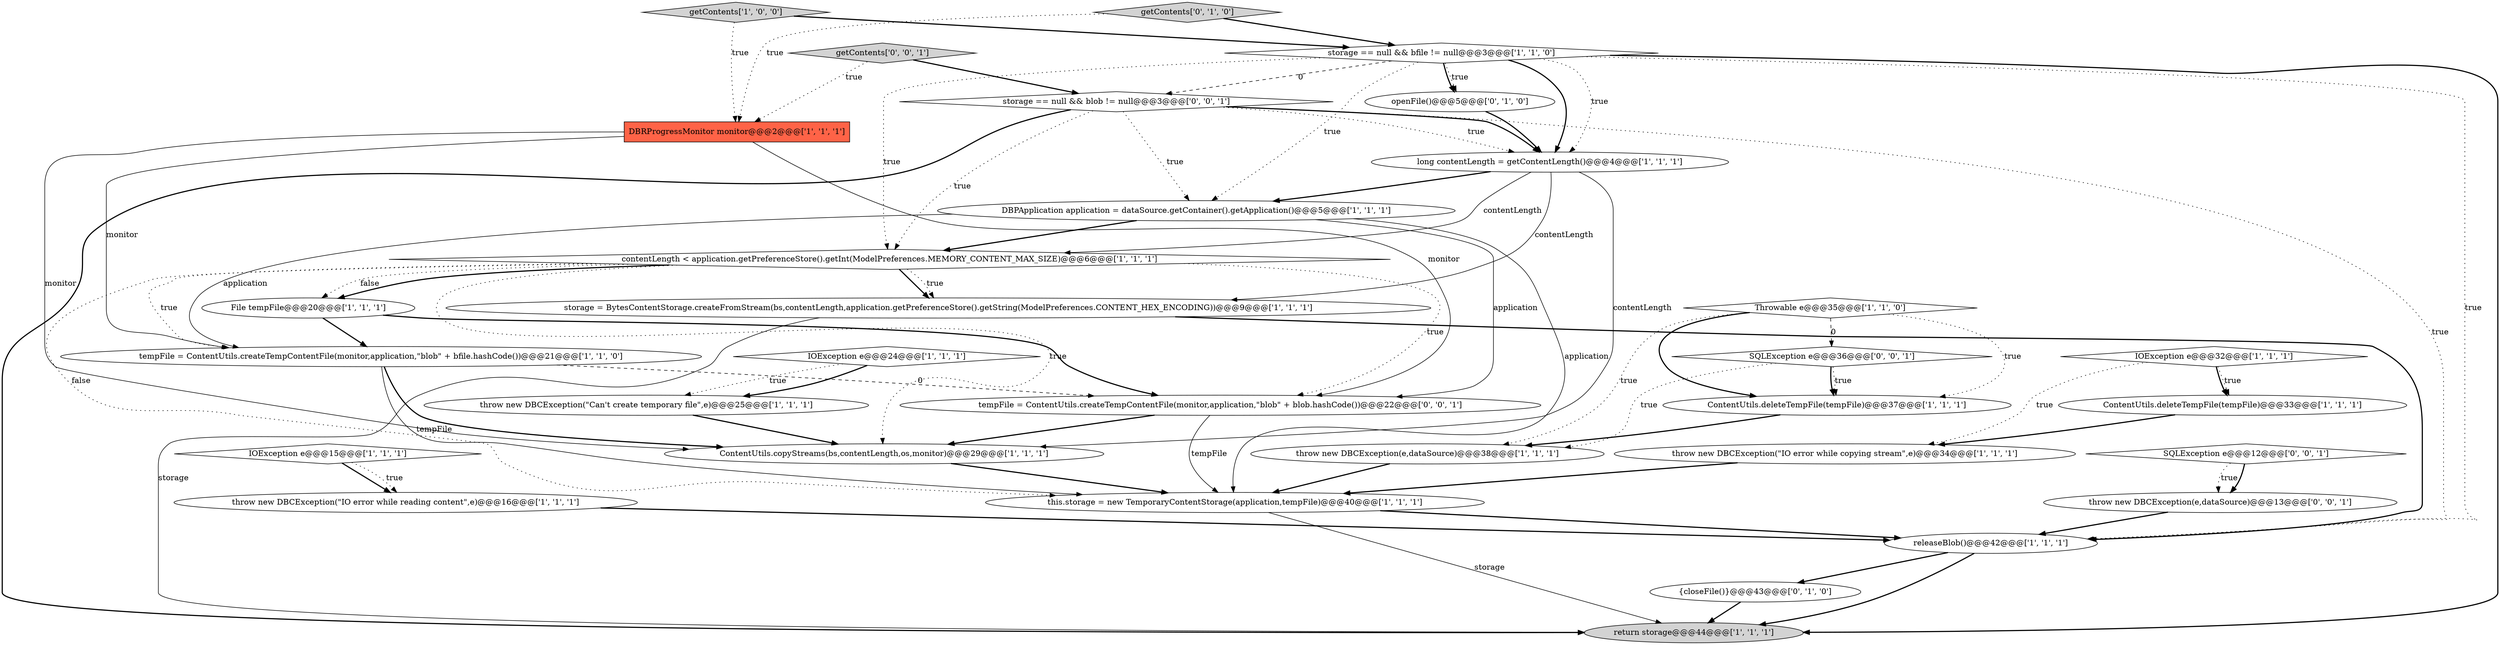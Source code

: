 digraph {
18 [style = filled, label = "long contentLength = getContentLength()@@@4@@@['1', '1', '1']", fillcolor = white, shape = ellipse image = "AAA0AAABBB1BBB"];
0 [style = filled, label = "ContentUtils.deleteTempFile(tempFile)@@@37@@@['1', '1', '1']", fillcolor = white, shape = ellipse image = "AAA0AAABBB1BBB"];
26 [style = filled, label = "getContents['0', '0', '1']", fillcolor = lightgray, shape = diamond image = "AAA0AAABBB3BBB"];
8 [style = filled, label = "ContentUtils.copyStreams(bs,contentLength,os,monitor)@@@29@@@['1', '1', '1']", fillcolor = white, shape = ellipse image = "AAA0AAABBB1BBB"];
9 [style = filled, label = "throw new DBCException(\"IO error while reading content\",e)@@@16@@@['1', '1', '1']", fillcolor = white, shape = ellipse image = "AAA0AAABBB1BBB"];
23 [style = filled, label = "{closeFile()}@@@43@@@['0', '1', '0']", fillcolor = white, shape = ellipse image = "AAA1AAABBB2BBB"];
19 [style = filled, label = "releaseBlob()@@@42@@@['1', '1', '1']", fillcolor = white, shape = ellipse image = "AAA0AAABBB1BBB"];
30 [style = filled, label = "tempFile = ContentUtils.createTempContentFile(monitor,application,\"blob\" + blob.hashCode())@@@22@@@['0', '0', '1']", fillcolor = white, shape = ellipse image = "AAA0AAABBB3BBB"];
21 [style = filled, label = "return storage@@@44@@@['1', '1', '1']", fillcolor = lightgray, shape = ellipse image = "AAA0AAABBB1BBB"];
5 [style = filled, label = "getContents['1', '0', '0']", fillcolor = lightgray, shape = diamond image = "AAA0AAABBB1BBB"];
25 [style = filled, label = "openFile()@@@5@@@['0', '1', '0']", fillcolor = white, shape = ellipse image = "AAA1AAABBB2BBB"];
6 [style = filled, label = "ContentUtils.deleteTempFile(tempFile)@@@33@@@['1', '1', '1']", fillcolor = white, shape = ellipse image = "AAA0AAABBB1BBB"];
16 [style = filled, label = "storage = BytesContentStorage.createFromStream(bs,contentLength,application.getPreferenceStore().getString(ModelPreferences.CONTENT_HEX_ENCODING))@@@9@@@['1', '1', '1']", fillcolor = white, shape = ellipse image = "AAA0AAABBB1BBB"];
7 [style = filled, label = "DBRProgressMonitor monitor@@@2@@@['1', '1', '1']", fillcolor = tomato, shape = box image = "AAA0AAABBB1BBB"];
11 [style = filled, label = "File tempFile@@@20@@@['1', '1', '1']", fillcolor = white, shape = ellipse image = "AAA0AAABBB1BBB"];
29 [style = filled, label = "storage == null && blob != null@@@3@@@['0', '0', '1']", fillcolor = white, shape = diamond image = "AAA0AAABBB3BBB"];
22 [style = filled, label = "this.storage = new TemporaryContentStorage(application,tempFile)@@@40@@@['1', '1', '1']", fillcolor = white, shape = ellipse image = "AAA0AAABBB1BBB"];
20 [style = filled, label = "throw new DBCException(\"Can't create temporary file\",e)@@@25@@@['1', '1', '1']", fillcolor = white, shape = ellipse image = "AAA0AAABBB1BBB"];
10 [style = filled, label = "contentLength < application.getPreferenceStore().getInt(ModelPreferences.MEMORY_CONTENT_MAX_SIZE)@@@6@@@['1', '1', '1']", fillcolor = white, shape = diamond image = "AAA0AAABBB1BBB"];
27 [style = filled, label = "throw new DBCException(e,dataSource)@@@13@@@['0', '0', '1']", fillcolor = white, shape = ellipse image = "AAA0AAABBB3BBB"];
13 [style = filled, label = "tempFile = ContentUtils.createTempContentFile(monitor,application,\"blob\" + bfile.hashCode())@@@21@@@['1', '1', '0']", fillcolor = white, shape = ellipse image = "AAA0AAABBB1BBB"];
2 [style = filled, label = "DBPApplication application = dataSource.getContainer().getApplication()@@@5@@@['1', '1', '1']", fillcolor = white, shape = ellipse image = "AAA0AAABBB1BBB"];
3 [style = filled, label = "throw new DBCException(\"IO error while copying stream\",e)@@@34@@@['1', '1', '1']", fillcolor = white, shape = ellipse image = "AAA0AAABBB1BBB"];
1 [style = filled, label = "throw new DBCException(e,dataSource)@@@38@@@['1', '1', '1']", fillcolor = white, shape = ellipse image = "AAA0AAABBB1BBB"];
15 [style = filled, label = "Throwable e@@@35@@@['1', '1', '0']", fillcolor = white, shape = diamond image = "AAA0AAABBB1BBB"];
17 [style = filled, label = "storage == null && bfile != null@@@3@@@['1', '1', '0']", fillcolor = white, shape = diamond image = "AAA0AAABBB1BBB"];
28 [style = filled, label = "SQLException e@@@12@@@['0', '0', '1']", fillcolor = white, shape = diamond image = "AAA0AAABBB3BBB"];
31 [style = filled, label = "SQLException e@@@36@@@['0', '0', '1']", fillcolor = white, shape = diamond image = "AAA0AAABBB3BBB"];
4 [style = filled, label = "IOException e@@@32@@@['1', '1', '1']", fillcolor = white, shape = diamond image = "AAA0AAABBB1BBB"];
24 [style = filled, label = "getContents['0', '1', '0']", fillcolor = lightgray, shape = diamond image = "AAA0AAABBB2BBB"];
12 [style = filled, label = "IOException e@@@24@@@['1', '1', '1']", fillcolor = white, shape = diamond image = "AAA0AAABBB1BBB"];
14 [style = filled, label = "IOException e@@@15@@@['1', '1', '1']", fillcolor = white, shape = diamond image = "AAA0AAABBB1BBB"];
17->19 [style = dotted, label="true"];
10->16 [style = bold, label=""];
17->18 [style = dotted, label="true"];
31->0 [style = dotted, label="true"];
9->19 [style = bold, label=""];
7->30 [style = solid, label="monitor"];
4->6 [style = bold, label=""];
22->19 [style = bold, label=""];
29->21 [style = bold, label=""];
10->13 [style = dotted, label="true"];
18->16 [style = solid, label="contentLength"];
2->22 [style = solid, label="application"];
18->2 [style = bold, label=""];
4->3 [style = dotted, label="true"];
7->13 [style = solid, label="monitor"];
17->21 [style = bold, label=""];
17->18 [style = bold, label=""];
15->1 [style = dotted, label="true"];
24->7 [style = dotted, label="true"];
29->10 [style = dotted, label="true"];
16->19 [style = bold, label=""];
18->8 [style = solid, label="contentLength"];
24->17 [style = bold, label=""];
26->7 [style = dotted, label="true"];
20->8 [style = bold, label=""];
14->9 [style = bold, label=""];
2->10 [style = bold, label=""];
5->7 [style = dotted, label="true"];
10->30 [style = dotted, label="true"];
10->11 [style = bold, label=""];
28->27 [style = dotted, label="true"];
25->18 [style = bold, label=""];
19->23 [style = bold, label=""];
30->22 [style = solid, label="tempFile"];
12->20 [style = dotted, label="true"];
0->1 [style = bold, label=""];
31->1 [style = dotted, label="true"];
10->16 [style = dotted, label="true"];
10->22 [style = dotted, label="false"];
5->17 [style = bold, label=""];
23->21 [style = bold, label=""];
28->27 [style = bold, label=""];
15->0 [style = dotted, label="true"];
19->21 [style = bold, label=""];
11->30 [style = bold, label=""];
29->18 [style = dotted, label="true"];
15->0 [style = bold, label=""];
29->2 [style = dotted, label="true"];
17->10 [style = dotted, label="true"];
10->8 [style = dotted, label="true"];
13->22 [style = solid, label="tempFile"];
18->10 [style = solid, label="contentLength"];
8->22 [style = bold, label=""];
6->3 [style = bold, label=""];
17->2 [style = dotted, label="true"];
29->19 [style = dotted, label="true"];
11->13 [style = bold, label=""];
12->20 [style = bold, label=""];
15->31 [style = dashed, label="0"];
7->8 [style = solid, label="monitor"];
27->19 [style = bold, label=""];
3->22 [style = bold, label=""];
2->30 [style = solid, label="application"];
13->8 [style = bold, label=""];
30->8 [style = bold, label=""];
1->22 [style = bold, label=""];
2->13 [style = solid, label="application"];
29->18 [style = bold, label=""];
4->6 [style = dotted, label="true"];
10->11 [style = dotted, label="false"];
16->21 [style = solid, label="storage"];
13->30 [style = dashed, label="0"];
26->29 [style = bold, label=""];
17->29 [style = dashed, label="0"];
17->25 [style = dotted, label="true"];
17->25 [style = bold, label=""];
22->21 [style = solid, label="storage"];
31->0 [style = bold, label=""];
14->9 [style = dotted, label="true"];
}
